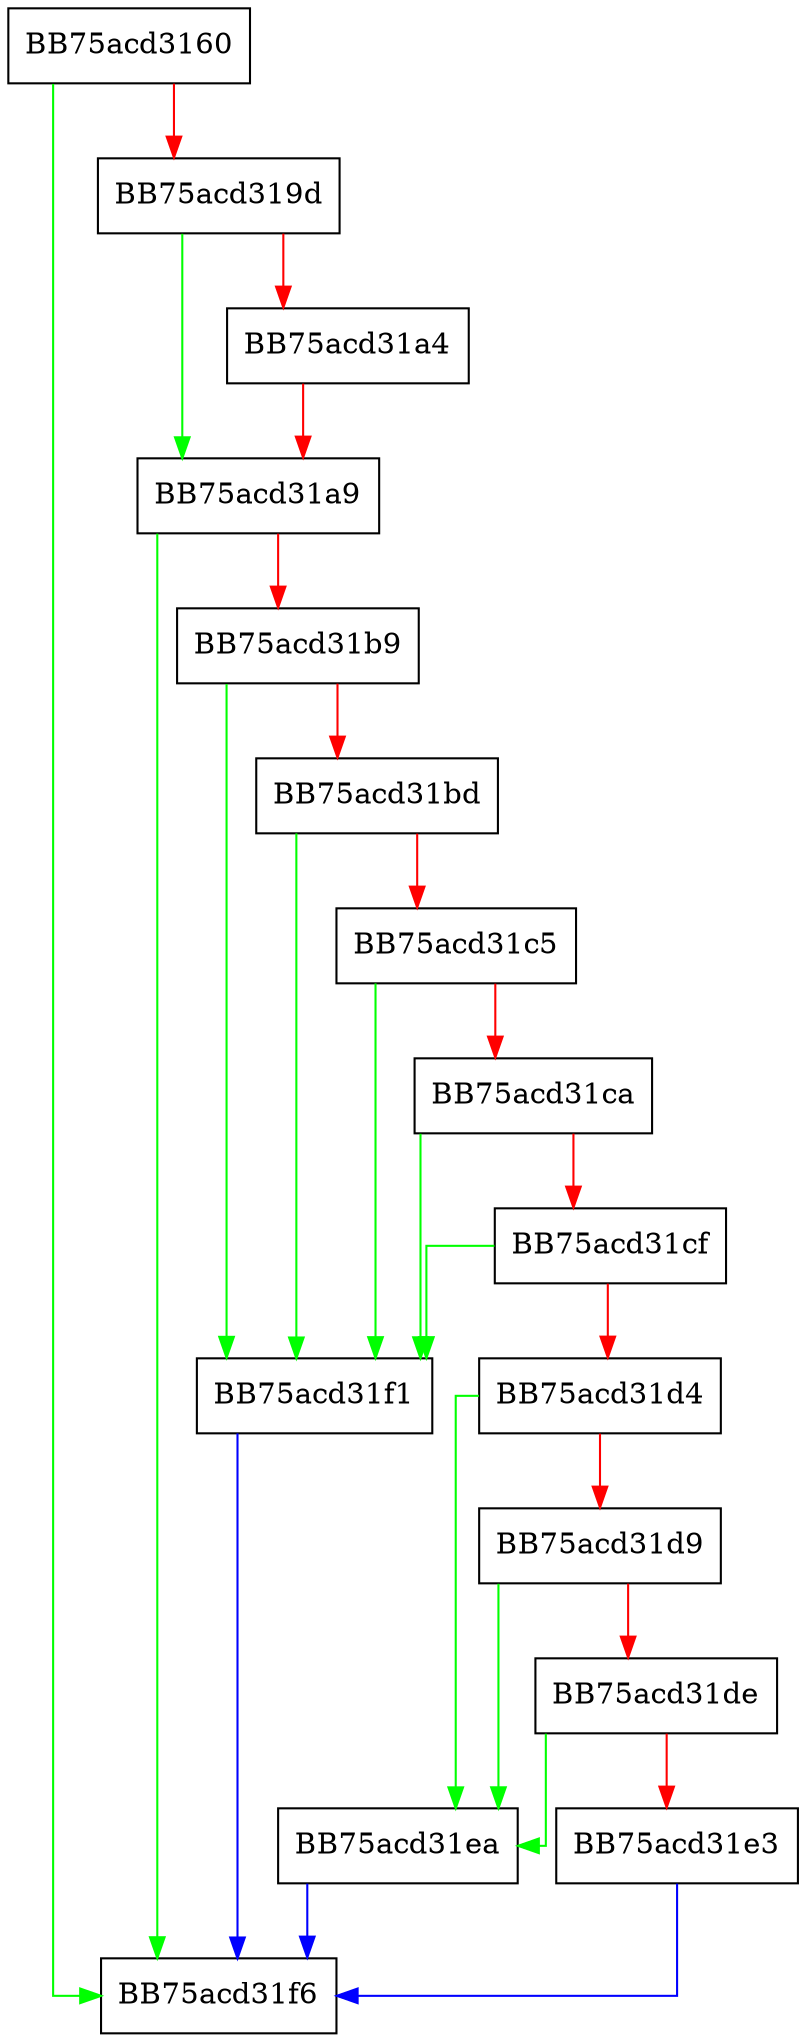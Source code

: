 digraph GetResourceCategory {
  node [shape="box"];
  graph [splines=ortho];
  BB75acd3160 -> BB75acd31f6 [color="green"];
  BB75acd3160 -> BB75acd319d [color="red"];
  BB75acd319d -> BB75acd31a9 [color="green"];
  BB75acd319d -> BB75acd31a4 [color="red"];
  BB75acd31a4 -> BB75acd31a9 [color="red"];
  BB75acd31a9 -> BB75acd31f6 [color="green"];
  BB75acd31a9 -> BB75acd31b9 [color="red"];
  BB75acd31b9 -> BB75acd31f1 [color="green"];
  BB75acd31b9 -> BB75acd31bd [color="red"];
  BB75acd31bd -> BB75acd31f1 [color="green"];
  BB75acd31bd -> BB75acd31c5 [color="red"];
  BB75acd31c5 -> BB75acd31f1 [color="green"];
  BB75acd31c5 -> BB75acd31ca [color="red"];
  BB75acd31ca -> BB75acd31f1 [color="green"];
  BB75acd31ca -> BB75acd31cf [color="red"];
  BB75acd31cf -> BB75acd31f1 [color="green"];
  BB75acd31cf -> BB75acd31d4 [color="red"];
  BB75acd31d4 -> BB75acd31ea [color="green"];
  BB75acd31d4 -> BB75acd31d9 [color="red"];
  BB75acd31d9 -> BB75acd31ea [color="green"];
  BB75acd31d9 -> BB75acd31de [color="red"];
  BB75acd31de -> BB75acd31ea [color="green"];
  BB75acd31de -> BB75acd31e3 [color="red"];
  BB75acd31e3 -> BB75acd31f6 [color="blue"];
  BB75acd31ea -> BB75acd31f6 [color="blue"];
  BB75acd31f1 -> BB75acd31f6 [color="blue"];
}